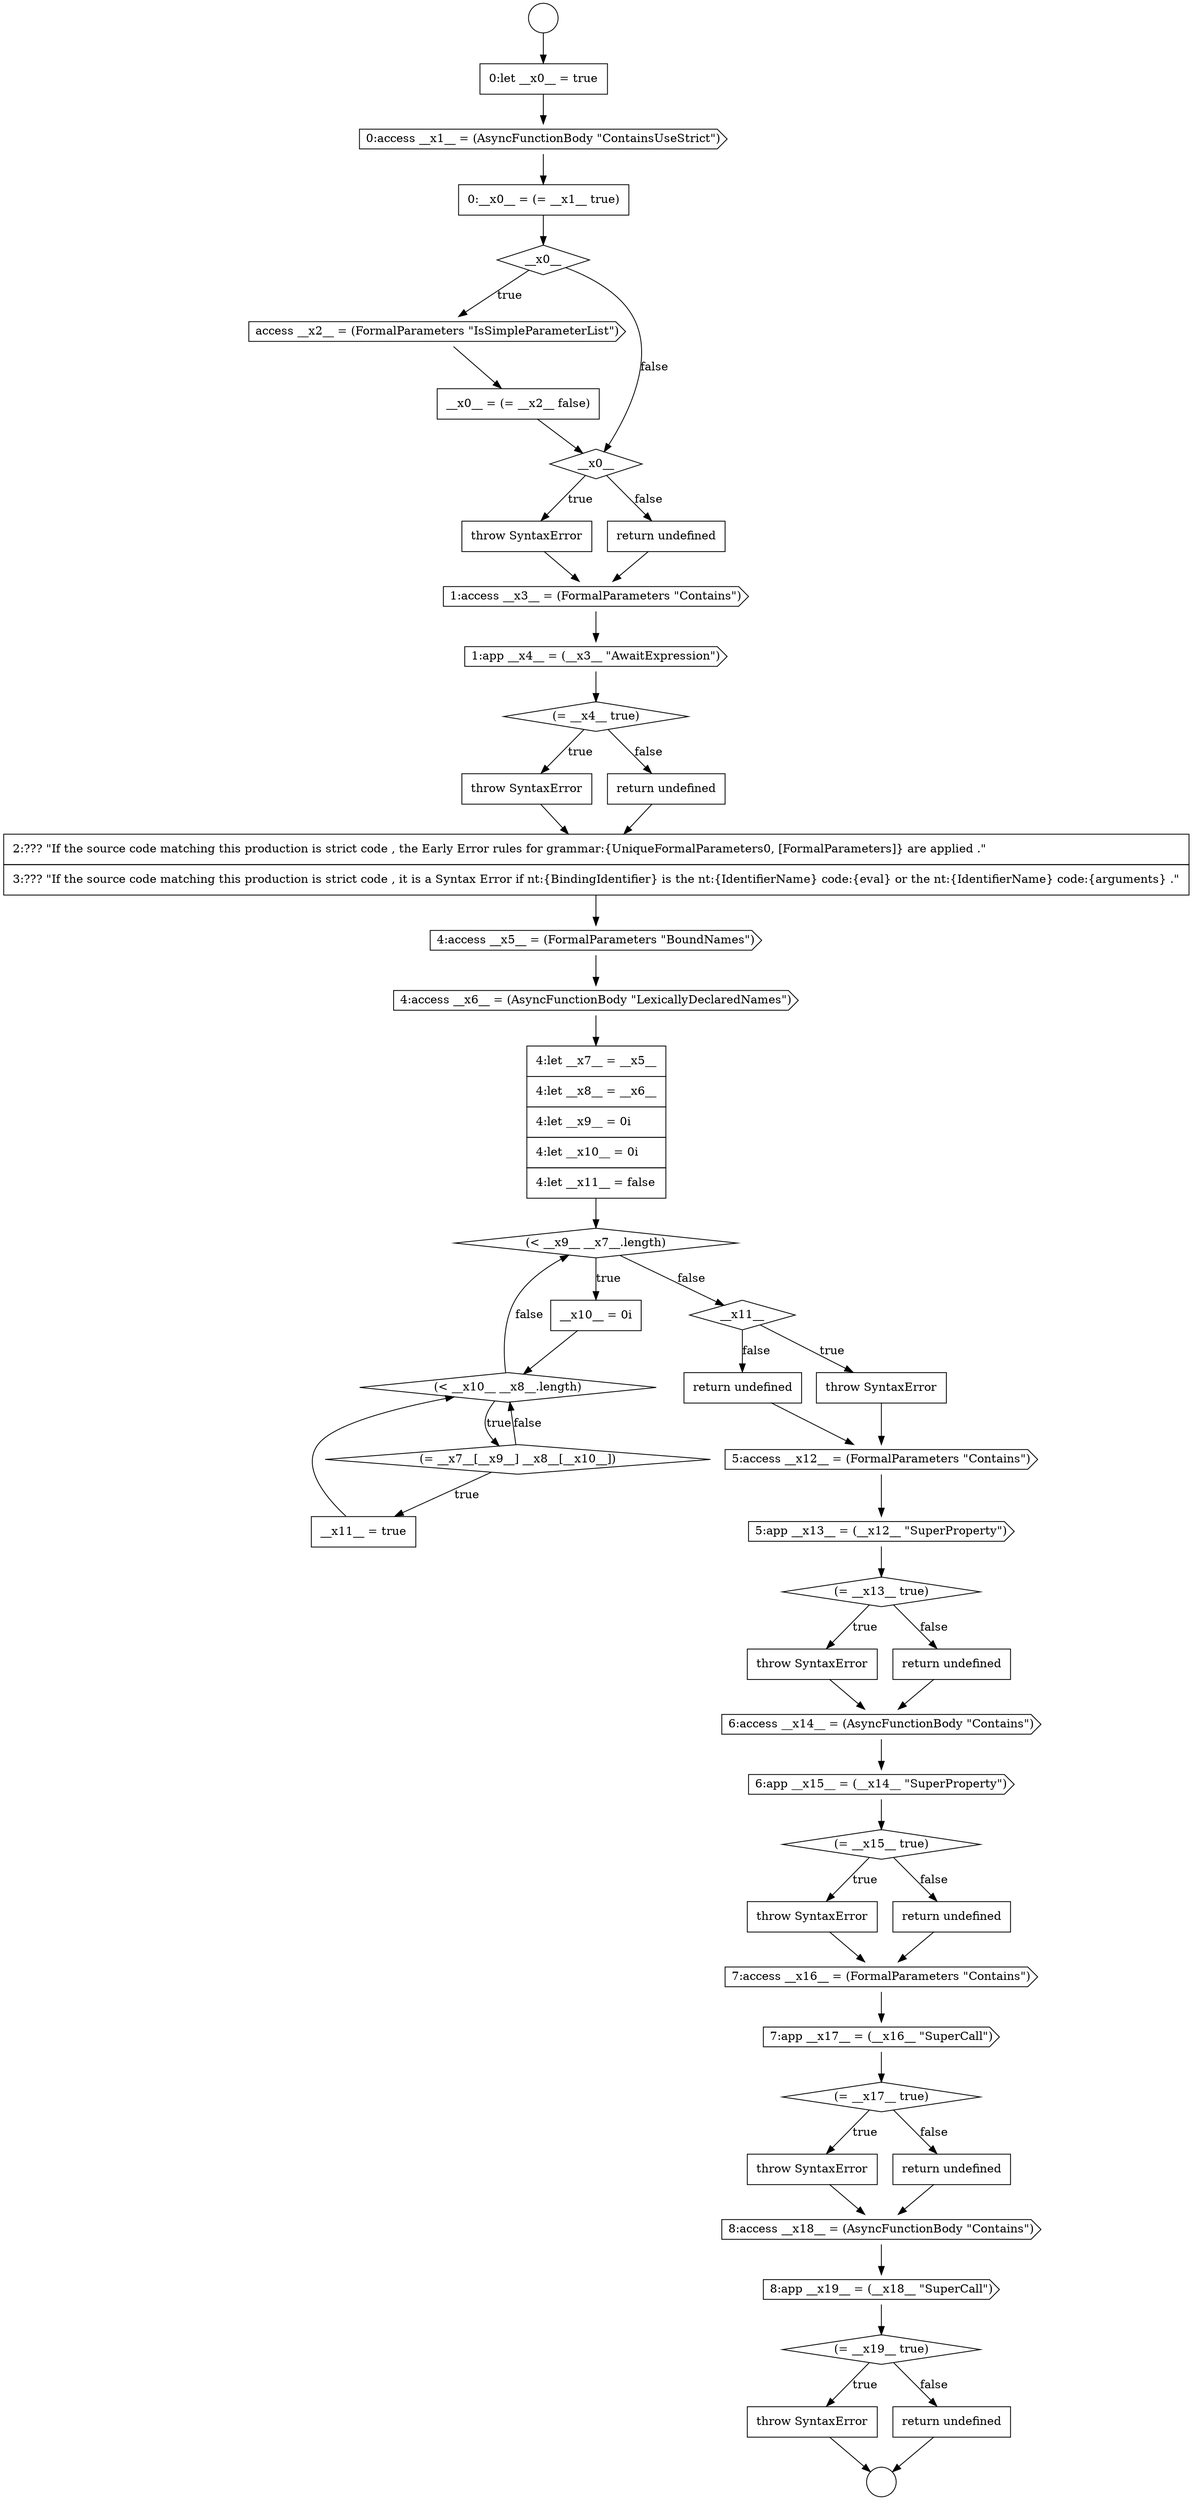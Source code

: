 digraph {
  node18316 [shape=none, margin=0, label=<<font color="black">
    <table border="0" cellborder="1" cellspacing="0" cellpadding="10">
      <tr><td align="left">4:let __x7__ = __x5__</td></tr>
      <tr><td align="left">4:let __x8__ = __x6__</td></tr>
      <tr><td align="left">4:let __x9__ = 0i</td></tr>
      <tr><td align="left">4:let __x10__ = 0i</td></tr>
      <tr><td align="left">4:let __x11__ = false</td></tr>
    </table>
  </font>> color="black" fillcolor="white" style=filled]
  node18320 [shape=diamond, label=<<font color="black">(= __x7__[__x9__] __x8__[__x10__])</font>> color="black" fillcolor="white" style=filled]
  node18333 [shape=none, margin=0, label=<<font color="black">
    <table border="0" cellborder="1" cellspacing="0" cellpadding="10">
      <tr><td align="left">throw SyntaxError</td></tr>
    </table>
  </font>> color="black" fillcolor="white" style=filled]
  node18303 [shape=cds, label=<<font color="black">access __x2__ = (FormalParameters &quot;IsSimpleParameterList&quot;)</font>> color="black" fillcolor="white" style=filled]
  node18308 [shape=cds, label=<<font color="black">1:access __x3__ = (FormalParameters &quot;Contains&quot;)</font>> color="black" fillcolor="white" style=filled]
  node18302 [shape=diamond, label=<<font color="black">__x0__</font>> color="black" fillcolor="white" style=filled]
  node18331 [shape=cds, label=<<font color="black">6:app __x15__ = (__x14__ &quot;SuperProperty&quot;)</font>> color="black" fillcolor="white" style=filled]
  node18326 [shape=cds, label=<<font color="black">5:app __x13__ = (__x12__ &quot;SuperProperty&quot;)</font>> color="black" fillcolor="white" style=filled]
  node18335 [shape=cds, label=<<font color="black">7:access __x16__ = (FormalParameters &quot;Contains&quot;)</font>> color="black" fillcolor="white" style=filled]
  node18322 [shape=diamond, label=<<font color="black">__x11__</font>> color="black" fillcolor="white" style=filled]
  node18323 [shape=none, margin=0, label=<<font color="black">
    <table border="0" cellborder="1" cellspacing="0" cellpadding="10">
      <tr><td align="left">throw SyntaxError</td></tr>
    </table>
  </font>> color="black" fillcolor="white" style=filled]
  node18311 [shape=none, margin=0, label=<<font color="black">
    <table border="0" cellborder="1" cellspacing="0" cellpadding="10">
      <tr><td align="left">throw SyntaxError</td></tr>
    </table>
  </font>> color="black" fillcolor="white" style=filled]
  node18297 [shape=circle label=" " color="black" fillcolor="white" style=filled]
  node18328 [shape=none, margin=0, label=<<font color="black">
    <table border="0" cellborder="1" cellspacing="0" cellpadding="10">
      <tr><td align="left">throw SyntaxError</td></tr>
    </table>
  </font>> color="black" fillcolor="white" style=filled]
  node18336 [shape=cds, label=<<font color="black">7:app __x17__ = (__x16__ &quot;SuperCall&quot;)</font>> color="black" fillcolor="white" style=filled]
  node18321 [shape=none, margin=0, label=<<font color="black">
    <table border="0" cellborder="1" cellspacing="0" cellpadding="10">
      <tr><td align="left">__x11__ = true</td></tr>
    </table>
  </font>> color="black" fillcolor="white" style=filled]
  node18304 [shape=none, margin=0, label=<<font color="black">
    <table border="0" cellborder="1" cellspacing="0" cellpadding="10">
      <tr><td align="left">__x0__ = (= __x2__ false)</td></tr>
    </table>
  </font>> color="black" fillcolor="white" style=filled]
  node18301 [shape=none, margin=0, label=<<font color="black">
    <table border="0" cellborder="1" cellspacing="0" cellpadding="10">
      <tr><td align="left">0:__x0__ = (= __x1__ true)</td></tr>
    </table>
  </font>> color="black" fillcolor="white" style=filled]
  node18324 [shape=none, margin=0, label=<<font color="black">
    <table border="0" cellborder="1" cellspacing="0" cellpadding="10">
      <tr><td align="left">return undefined</td></tr>
    </table>
  </font>> color="black" fillcolor="white" style=filled]
  node18329 [shape=none, margin=0, label=<<font color="black">
    <table border="0" cellborder="1" cellspacing="0" cellpadding="10">
      <tr><td align="left">return undefined</td></tr>
    </table>
  </font>> color="black" fillcolor="white" style=filled]
  node18343 [shape=none, margin=0, label=<<font color="black">
    <table border="0" cellborder="1" cellspacing="0" cellpadding="10">
      <tr><td align="left">throw SyntaxError</td></tr>
    </table>
  </font>> color="black" fillcolor="white" style=filled]
  node18344 [shape=none, margin=0, label=<<font color="black">
    <table border="0" cellborder="1" cellspacing="0" cellpadding="10">
      <tr><td align="left">return undefined</td></tr>
    </table>
  </font>> color="black" fillcolor="white" style=filled]
  node18312 [shape=none, margin=0, label=<<font color="black">
    <table border="0" cellborder="1" cellspacing="0" cellpadding="10">
      <tr><td align="left">return undefined</td></tr>
    </table>
  </font>> color="black" fillcolor="white" style=filled]
  node18332 [shape=diamond, label=<<font color="black">(= __x15__ true)</font>> color="black" fillcolor="white" style=filled]
  node18325 [shape=cds, label=<<font color="black">5:access __x12__ = (FormalParameters &quot;Contains&quot;)</font>> color="black" fillcolor="white" style=filled]
  node18300 [shape=cds, label=<<font color="black">0:access __x1__ = (AsyncFunctionBody &quot;ContainsUseStrict&quot;)</font>> color="black" fillcolor="white" style=filled]
  node18340 [shape=cds, label=<<font color="black">8:access __x18__ = (AsyncFunctionBody &quot;Contains&quot;)</font>> color="black" fillcolor="white" style=filled]
  node18315 [shape=cds, label=<<font color="black">4:access __x6__ = (AsyncFunctionBody &quot;LexicallyDeclaredNames&quot;)</font>> color="black" fillcolor="white" style=filled]
  node18338 [shape=none, margin=0, label=<<font color="black">
    <table border="0" cellborder="1" cellspacing="0" cellpadding="10">
      <tr><td align="left">throw SyntaxError</td></tr>
    </table>
  </font>> color="black" fillcolor="white" style=filled]
  node18319 [shape=diamond, label=<<font color="black">(&lt; __x10__ __x8__.length)</font>> color="black" fillcolor="white" style=filled]
  node18306 [shape=none, margin=0, label=<<font color="black">
    <table border="0" cellborder="1" cellspacing="0" cellpadding="10">
      <tr><td align="left">throw SyntaxError</td></tr>
    </table>
  </font>> color="black" fillcolor="white" style=filled]
  node18314 [shape=cds, label=<<font color="black">4:access __x5__ = (FormalParameters &quot;BoundNames&quot;)</font>> color="black" fillcolor="white" style=filled]
  node18299 [shape=none, margin=0, label=<<font color="black">
    <table border="0" cellborder="1" cellspacing="0" cellpadding="10">
      <tr><td align="left">0:let __x0__ = true</td></tr>
    </table>
  </font>> color="black" fillcolor="white" style=filled]
  node18309 [shape=cds, label=<<font color="black">1:app __x4__ = (__x3__ &quot;AwaitExpression&quot;)</font>> color="black" fillcolor="white" style=filled]
  node18341 [shape=cds, label=<<font color="black">8:app __x19__ = (__x18__ &quot;SuperCall&quot;)</font>> color="black" fillcolor="white" style=filled]
  node18339 [shape=none, margin=0, label=<<font color="black">
    <table border="0" cellborder="1" cellspacing="0" cellpadding="10">
      <tr><td align="left">return undefined</td></tr>
    </table>
  </font>> color="black" fillcolor="white" style=filled]
  node18318 [shape=none, margin=0, label=<<font color="black">
    <table border="0" cellborder="1" cellspacing="0" cellpadding="10">
      <tr><td align="left">__x10__ = 0i</td></tr>
    </table>
  </font>> color="black" fillcolor="white" style=filled]
  node18307 [shape=none, margin=0, label=<<font color="black">
    <table border="0" cellborder="1" cellspacing="0" cellpadding="10">
      <tr><td align="left">return undefined</td></tr>
    </table>
  </font>> color="black" fillcolor="white" style=filled]
  node18330 [shape=cds, label=<<font color="black">6:access __x14__ = (AsyncFunctionBody &quot;Contains&quot;)</font>> color="black" fillcolor="white" style=filled]
  node18327 [shape=diamond, label=<<font color="black">(= __x13__ true)</font>> color="black" fillcolor="white" style=filled]
  node18298 [shape=circle label=" " color="black" fillcolor="white" style=filled]
  node18305 [shape=diamond, label=<<font color="black">__x0__</font>> color="black" fillcolor="white" style=filled]
  node18310 [shape=diamond, label=<<font color="black">(= __x4__ true)</font>> color="black" fillcolor="white" style=filled]
  node18337 [shape=diamond, label=<<font color="black">(= __x17__ true)</font>> color="black" fillcolor="white" style=filled]
  node18342 [shape=diamond, label=<<font color="black">(= __x19__ true)</font>> color="black" fillcolor="white" style=filled]
  node18317 [shape=diamond, label=<<font color="black">(&lt; __x9__ __x7__.length)</font>> color="black" fillcolor="white" style=filled]
  node18313 [shape=none, margin=0, label=<<font color="black">
    <table border="0" cellborder="1" cellspacing="0" cellpadding="10">
      <tr><td align="left">2:??? &quot;If the source code matching this production is strict code , the Early Error rules for grammar:{UniqueFormalParameters0, [FormalParameters]} are applied .&quot;</td></tr>
      <tr><td align="left">3:??? &quot;If the source code matching this production is strict code , it is a Syntax Error if nt:{BindingIdentifier} is the nt:{IdentifierName} code:{eval} or the nt:{IdentifierName} code:{arguments} .&quot;</td></tr>
    </table>
  </font>> color="black" fillcolor="white" style=filled]
  node18334 [shape=none, margin=0, label=<<font color="black">
    <table border="0" cellborder="1" cellspacing="0" cellpadding="10">
      <tr><td align="left">return undefined</td></tr>
    </table>
  </font>> color="black" fillcolor="white" style=filled]
  node18315 -> node18316 [ color="black"]
  node18342 -> node18343 [label=<<font color="black">true</font>> color="black"]
  node18342 -> node18344 [label=<<font color="black">false</font>> color="black"]
  node18310 -> node18311 [label=<<font color="black">true</font>> color="black"]
  node18310 -> node18312 [label=<<font color="black">false</font>> color="black"]
  node18327 -> node18328 [label=<<font color="black">true</font>> color="black"]
  node18327 -> node18329 [label=<<font color="black">false</font>> color="black"]
  node18319 -> node18320 [label=<<font color="black">true</font>> color="black"]
  node18319 -> node18317 [label=<<font color="black">false</font>> color="black"]
  node18306 -> node18308 [ color="black"]
  node18317 -> node18318 [label=<<font color="black">true</font>> color="black"]
  node18317 -> node18322 [label=<<font color="black">false</font>> color="black"]
  node18320 -> node18321 [label=<<font color="black">true</font>> color="black"]
  node18320 -> node18319 [label=<<font color="black">false</font>> color="black"]
  node18304 -> node18305 [ color="black"]
  node18313 -> node18314 [ color="black"]
  node18303 -> node18304 [ color="black"]
  node18328 -> node18330 [ color="black"]
  node18335 -> node18336 [ color="black"]
  node18322 -> node18323 [label=<<font color="black">true</font>> color="black"]
  node18322 -> node18324 [label=<<font color="black">false</font>> color="black"]
  node18329 -> node18330 [ color="black"]
  node18330 -> node18331 [ color="black"]
  node18308 -> node18309 [ color="black"]
  node18321 -> node18319 [ color="black"]
  node18338 -> node18340 [ color="black"]
  node18341 -> node18342 [ color="black"]
  node18343 -> node18298 [ color="black"]
  node18314 -> node18315 [ color="black"]
  node18331 -> node18332 [ color="black"]
  node18325 -> node18326 [ color="black"]
  node18326 -> node18327 [ color="black"]
  node18299 -> node18300 [ color="black"]
  node18336 -> node18337 [ color="black"]
  node18300 -> node18301 [ color="black"]
  node18316 -> node18317 [ color="black"]
  node18307 -> node18308 [ color="black"]
  node18305 -> node18306 [label=<<font color="black">true</font>> color="black"]
  node18305 -> node18307 [label=<<font color="black">false</font>> color="black"]
  node18324 -> node18325 [ color="black"]
  node18339 -> node18340 [ color="black"]
  node18318 -> node18319 [ color="black"]
  node18337 -> node18338 [label=<<font color="black">true</font>> color="black"]
  node18337 -> node18339 [label=<<font color="black">false</font>> color="black"]
  node18297 -> node18299 [ color="black"]
  node18333 -> node18335 [ color="black"]
  node18340 -> node18341 [ color="black"]
  node18334 -> node18335 [ color="black"]
  node18311 -> node18313 [ color="black"]
  node18312 -> node18313 [ color="black"]
  node18332 -> node18333 [label=<<font color="black">true</font>> color="black"]
  node18332 -> node18334 [label=<<font color="black">false</font>> color="black"]
  node18301 -> node18302 [ color="black"]
  node18323 -> node18325 [ color="black"]
  node18302 -> node18303 [label=<<font color="black">true</font>> color="black"]
  node18302 -> node18305 [label=<<font color="black">false</font>> color="black"]
  node18344 -> node18298 [ color="black"]
  node18309 -> node18310 [ color="black"]
}
